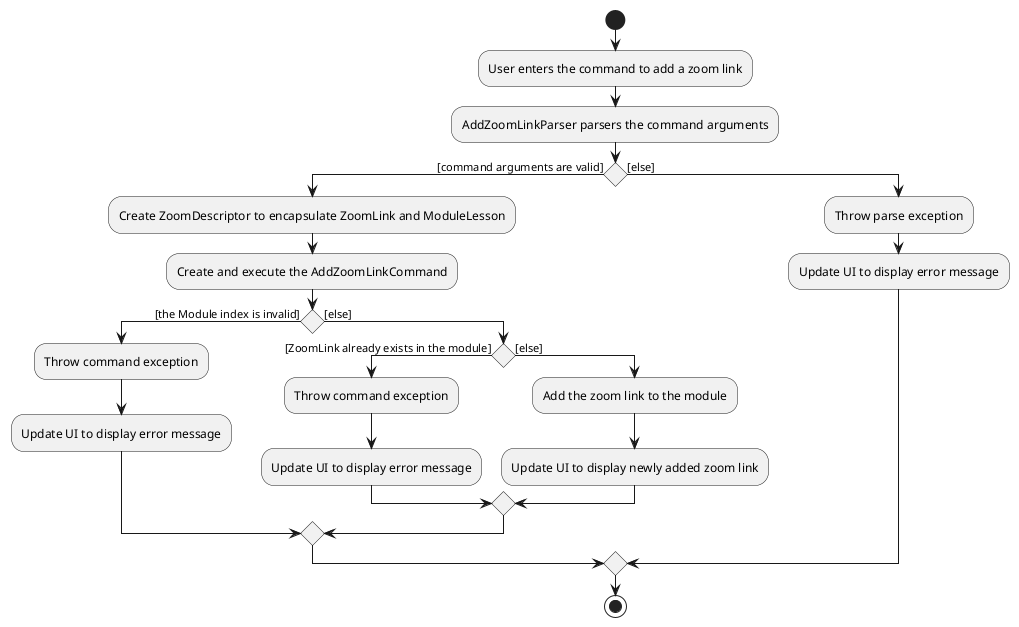 @startuml

start

:User enters the command to add a zoom link;

:AddZoomLinkParser parsers the command arguments;

if () then ([command arguments are valid])
        :Create ZoomDescriptor to encapsulate ZoomLink and ModuleLesson;
        :Create and execute the AddZoomLinkCommand;
        if() then ([the Module index is invalid])
            :Throw command exception;
            :Update UI to display error message;
        else ([else])
            if () then ([ZoomLink already exists in the module])
                :Throw command exception;
                :Update UI to display error message;
            else ([else])
                :Add the zoom link to the module;
                :Update UI to display newly added zoom link;
            endif
        endif
else ([else])
        :Throw parse exception;
        :Update UI to display error message;

endif

stop

@enduml
